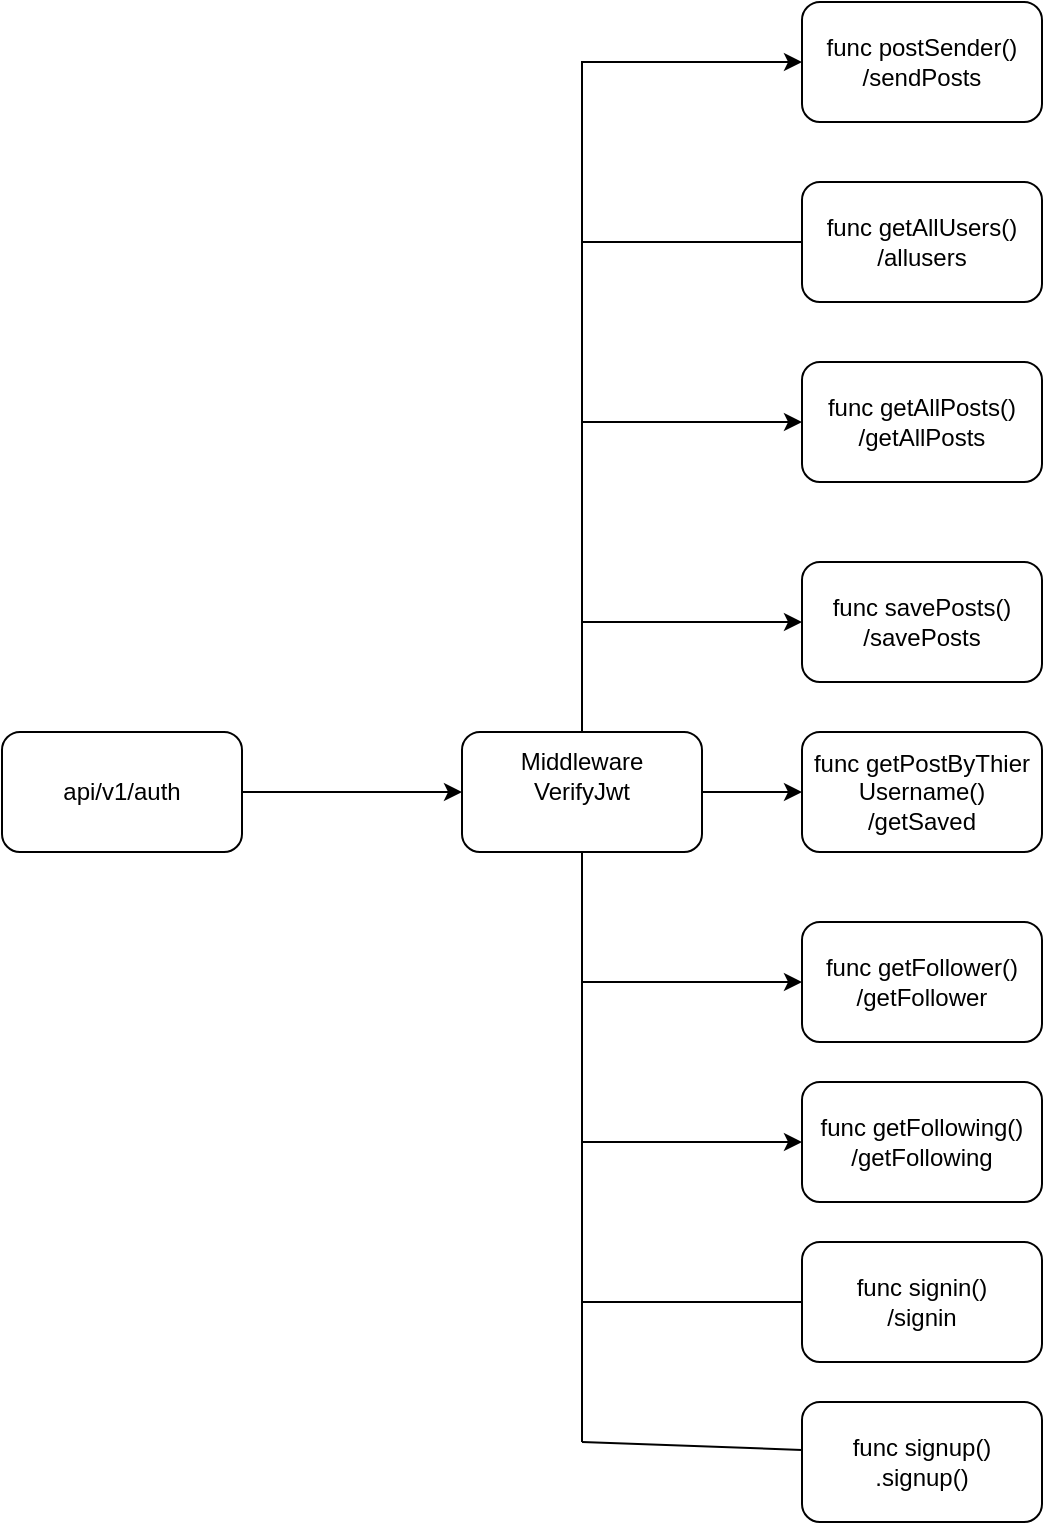 <mxfile version="24.6.4" type="github">
  <diagram name="Page-1" id="5f0bae14-7c28-e335-631c-24af17079c00">
    <mxGraphModel dx="474" dy="796" grid="1" gridSize="10" guides="1" tooltips="1" connect="1" arrows="1" fold="1" page="1" pageScale="1" pageWidth="1100" pageHeight="850" background="none" math="0" shadow="0">
      <root>
        <mxCell id="0" />
        <mxCell id="1" parent="0" />
        <mxCell id="WpXGRs_5kX-XqBbyWWTM-11" style="edgeStyle=orthogonalEdgeStyle;rounded=0;orthogonalLoop=1;jettySize=auto;html=1;exitX=1;exitY=0.5;exitDx=0;exitDy=0;" edge="1" parent="1" source="WpXGRs_5kX-XqBbyWWTM-9" target="WpXGRs_5kX-XqBbyWWTM-10">
          <mxGeometry relative="1" as="geometry" />
        </mxCell>
        <mxCell id="WpXGRs_5kX-XqBbyWWTM-9" value="api/v1/auth" style="rounded=1;whiteSpace=wrap;html=1;" vertex="1" parent="1">
          <mxGeometry x="30" y="395" width="120" height="60" as="geometry" />
        </mxCell>
        <mxCell id="WpXGRs_5kX-XqBbyWWTM-27" value="" style="edgeStyle=orthogonalEdgeStyle;rounded=0;orthogonalLoop=1;jettySize=auto;html=1;" edge="1" parent="1" source="WpXGRs_5kX-XqBbyWWTM-10" target="WpXGRs_5kX-XqBbyWWTM-26">
          <mxGeometry relative="1" as="geometry" />
        </mxCell>
        <mxCell id="WpXGRs_5kX-XqBbyWWTM-33" style="edgeStyle=orthogonalEdgeStyle;rounded=0;orthogonalLoop=1;jettySize=auto;html=1;exitX=0.5;exitY=1;exitDx=0;exitDy=0;entryX=0;entryY=0.5;entryDx=0;entryDy=0;" edge="1" parent="1" source="WpXGRs_5kX-XqBbyWWTM-10" target="WpXGRs_5kX-XqBbyWWTM-28">
          <mxGeometry relative="1" as="geometry" />
        </mxCell>
        <mxCell id="WpXGRs_5kX-XqBbyWWTM-10" value="VerifyJwt" style="rounded=1;whiteSpace=wrap;html=1;" vertex="1" parent="1">
          <mxGeometry x="260" y="395" width="120" height="60" as="geometry" />
        </mxCell>
        <mxCell id="WpXGRs_5kX-XqBbyWWTM-16" style="edgeStyle=orthogonalEdgeStyle;rounded=0;orthogonalLoop=1;jettySize=auto;html=1;exitX=0.5;exitY=0;exitDx=0;exitDy=0;entryX=0;entryY=0.5;entryDx=0;entryDy=0;" edge="1" parent="1" source="WpXGRs_5kX-XqBbyWWTM-12" target="WpXGRs_5kX-XqBbyWWTM-13">
          <mxGeometry relative="1" as="geometry">
            <mxPoint x="320" y="60" as="targetPoint" />
          </mxGeometry>
        </mxCell>
        <mxCell id="WpXGRs_5kX-XqBbyWWTM-12" value="Middleware" style="text;html=1;align=center;verticalAlign=middle;whiteSpace=wrap;rounded=0;" vertex="1" parent="1">
          <mxGeometry x="290" y="395" width="60" height="30" as="geometry" />
        </mxCell>
        <mxCell id="WpXGRs_5kX-XqBbyWWTM-13" value="&lt;div&gt;func postSender()&lt;/div&gt;/sendPosts" style="rounded=1;whiteSpace=wrap;html=1;" vertex="1" parent="1">
          <mxGeometry x="430" y="30" width="120" height="60" as="geometry" />
        </mxCell>
        <mxCell id="WpXGRs_5kX-XqBbyWWTM-17" value="&lt;div&gt;func getAllUsers()&lt;/div&gt;/allusers" style="rounded=1;whiteSpace=wrap;html=1;" vertex="1" parent="1">
          <mxGeometry x="430" y="120" width="120" height="60" as="geometry" />
        </mxCell>
        <mxCell id="WpXGRs_5kX-XqBbyWWTM-19" value="" style="endArrow=none;html=1;rounded=0;entryX=0;entryY=0.5;entryDx=0;entryDy=0;" edge="1" parent="1" target="WpXGRs_5kX-XqBbyWWTM-17">
          <mxGeometry width="50" height="50" relative="1" as="geometry">
            <mxPoint x="320" y="150" as="sourcePoint" />
            <mxPoint x="570" y="310" as="targetPoint" />
          </mxGeometry>
        </mxCell>
        <mxCell id="WpXGRs_5kX-XqBbyWWTM-20" value="&lt;div&gt;func getAllPosts()&lt;/div&gt;/getAllPosts" style="rounded=1;whiteSpace=wrap;html=1;" vertex="1" parent="1">
          <mxGeometry x="430" y="210" width="120" height="60" as="geometry" />
        </mxCell>
        <mxCell id="WpXGRs_5kX-XqBbyWWTM-22" value="" style="endArrow=classic;html=1;rounded=0;entryX=0;entryY=0.5;entryDx=0;entryDy=0;" edge="1" parent="1" target="WpXGRs_5kX-XqBbyWWTM-20">
          <mxGeometry width="50" height="50" relative="1" as="geometry">
            <mxPoint x="320" y="240" as="sourcePoint" />
            <mxPoint x="570" y="310" as="targetPoint" />
          </mxGeometry>
        </mxCell>
        <mxCell id="WpXGRs_5kX-XqBbyWWTM-23" value="&lt;div&gt;func savePosts()&lt;/div&gt;/savePosts" style="rounded=1;whiteSpace=wrap;html=1;" vertex="1" parent="1">
          <mxGeometry x="430" y="310" width="120" height="60" as="geometry" />
        </mxCell>
        <mxCell id="WpXGRs_5kX-XqBbyWWTM-25" value="" style="endArrow=classic;html=1;rounded=0;" edge="1" parent="1" target="WpXGRs_5kX-XqBbyWWTM-23">
          <mxGeometry width="50" height="50" relative="1" as="geometry">
            <mxPoint x="320" y="340" as="sourcePoint" />
            <mxPoint x="570" y="310" as="targetPoint" />
          </mxGeometry>
        </mxCell>
        <mxCell id="WpXGRs_5kX-XqBbyWWTM-26" value="func getPostByThier&lt;div&gt;Username()&lt;/div&gt;&lt;div&gt;/getSaved&lt;/div&gt;" style="rounded=1;whiteSpace=wrap;html=1;" vertex="1" parent="1">
          <mxGeometry x="430" y="395" width="120" height="60" as="geometry" />
        </mxCell>
        <mxCell id="WpXGRs_5kX-XqBbyWWTM-28" value="&lt;div&gt;func getFollower()&lt;/div&gt;/getFollower" style="rounded=1;whiteSpace=wrap;html=1;" vertex="1" parent="1">
          <mxGeometry x="430" y="490" width="120" height="60" as="geometry" />
        </mxCell>
        <mxCell id="WpXGRs_5kX-XqBbyWWTM-34" value="func getFollowing()&lt;div&gt;/getFollowing&lt;/div&gt;" style="rounded=1;whiteSpace=wrap;html=1;" vertex="1" parent="1">
          <mxGeometry x="430" y="570" width="120" height="60" as="geometry" />
        </mxCell>
        <mxCell id="WpXGRs_5kX-XqBbyWWTM-36" value="" style="endArrow=none;html=1;rounded=0;" edge="1" parent="1">
          <mxGeometry width="50" height="50" relative="1" as="geometry">
            <mxPoint x="320" y="520" as="sourcePoint" />
            <mxPoint x="320" y="600" as="targetPoint" />
          </mxGeometry>
        </mxCell>
        <mxCell id="WpXGRs_5kX-XqBbyWWTM-38" value="" style="endArrow=classic;html=1;rounded=0;entryX=0;entryY=0.5;entryDx=0;entryDy=0;" edge="1" parent="1" target="WpXGRs_5kX-XqBbyWWTM-34">
          <mxGeometry width="50" height="50" relative="1" as="geometry">
            <mxPoint x="320" y="600" as="sourcePoint" />
            <mxPoint x="520" y="380" as="targetPoint" />
          </mxGeometry>
        </mxCell>
        <mxCell id="WpXGRs_5kX-XqBbyWWTM-40" value="" style="endArrow=none;html=1;rounded=0;" edge="1" parent="1">
          <mxGeometry width="50" height="50" relative="1" as="geometry">
            <mxPoint x="320" y="600" as="sourcePoint" />
            <mxPoint x="320" y="670" as="targetPoint" />
          </mxGeometry>
        </mxCell>
        <mxCell id="WpXGRs_5kX-XqBbyWWTM-41" value="func signin()&lt;div&gt;/signin&lt;/div&gt;" style="rounded=1;whiteSpace=wrap;html=1;" vertex="1" parent="1">
          <mxGeometry x="430" y="650" width="120" height="60" as="geometry" />
        </mxCell>
        <mxCell id="WpXGRs_5kX-XqBbyWWTM-42" value="func signup()&lt;div&gt;.signup()&lt;/div&gt;" style="rounded=1;whiteSpace=wrap;html=1;" vertex="1" parent="1">
          <mxGeometry x="430" y="730" width="120" height="60" as="geometry" />
        </mxCell>
        <mxCell id="WpXGRs_5kX-XqBbyWWTM-43" value="" style="endArrow=none;html=1;rounded=0;" edge="1" parent="1">
          <mxGeometry width="50" height="50" relative="1" as="geometry">
            <mxPoint x="320" y="670" as="sourcePoint" />
            <mxPoint x="320" y="750" as="targetPoint" />
          </mxGeometry>
        </mxCell>
        <mxCell id="WpXGRs_5kX-XqBbyWWTM-44" value="" style="endArrow=none;html=1;rounded=0;entryX=0;entryY=0.4;entryDx=0;entryDy=0;entryPerimeter=0;" edge="1" parent="1" target="WpXGRs_5kX-XqBbyWWTM-42">
          <mxGeometry width="50" height="50" relative="1" as="geometry">
            <mxPoint x="320" y="750" as="sourcePoint" />
            <mxPoint x="360" y="550" as="targetPoint" />
          </mxGeometry>
        </mxCell>
        <mxCell id="WpXGRs_5kX-XqBbyWWTM-45" value="" style="endArrow=none;html=1;rounded=0;entryX=0;entryY=0.5;entryDx=0;entryDy=0;" edge="1" parent="1" target="WpXGRs_5kX-XqBbyWWTM-41">
          <mxGeometry width="50" height="50" relative="1" as="geometry">
            <mxPoint x="320" y="680" as="sourcePoint" />
            <mxPoint x="360" y="550" as="targetPoint" />
          </mxGeometry>
        </mxCell>
      </root>
    </mxGraphModel>
  </diagram>
</mxfile>
